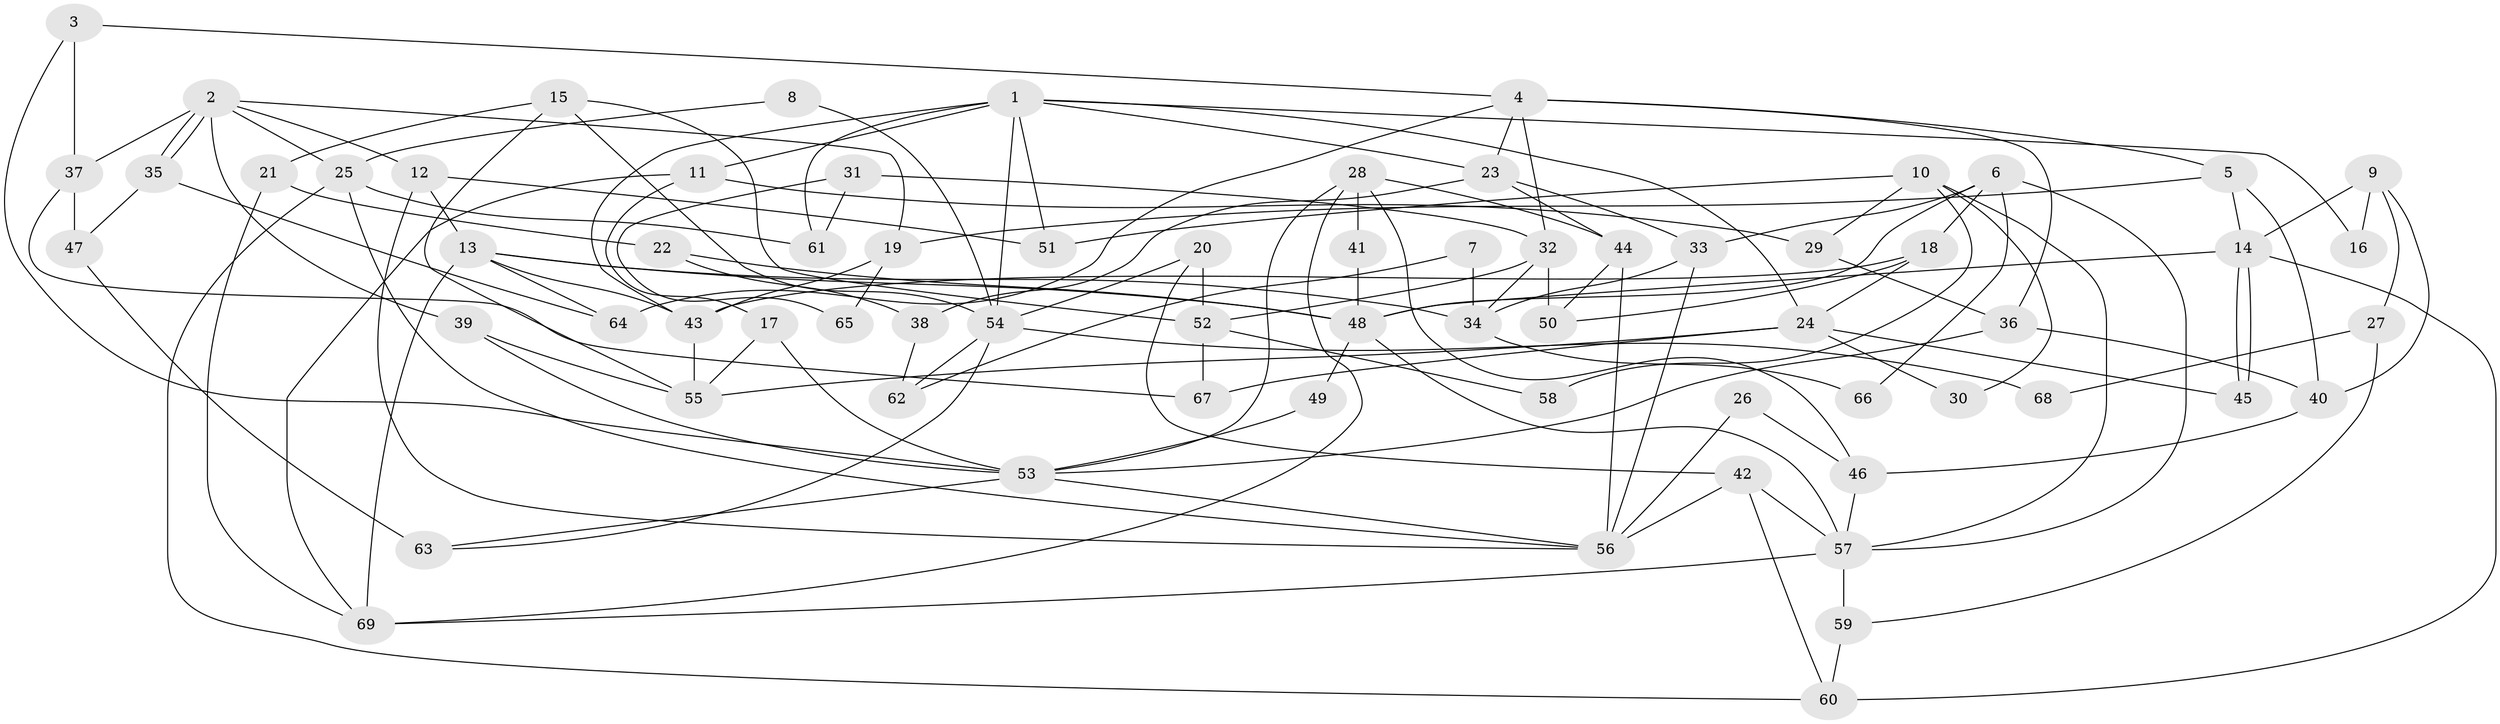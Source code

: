 // Generated by graph-tools (version 1.1) at 2025/01/03/09/25 03:01:59]
// undirected, 69 vertices, 138 edges
graph export_dot {
graph [start="1"]
  node [color=gray90,style=filled];
  1;
  2;
  3;
  4;
  5;
  6;
  7;
  8;
  9;
  10;
  11;
  12;
  13;
  14;
  15;
  16;
  17;
  18;
  19;
  20;
  21;
  22;
  23;
  24;
  25;
  26;
  27;
  28;
  29;
  30;
  31;
  32;
  33;
  34;
  35;
  36;
  37;
  38;
  39;
  40;
  41;
  42;
  43;
  44;
  45;
  46;
  47;
  48;
  49;
  50;
  51;
  52;
  53;
  54;
  55;
  56;
  57;
  58;
  59;
  60;
  61;
  62;
  63;
  64;
  65;
  66;
  67;
  68;
  69;
  1 -- 24;
  1 -- 43;
  1 -- 11;
  1 -- 16;
  1 -- 23;
  1 -- 51;
  1 -- 54;
  1 -- 61;
  2 -- 12;
  2 -- 35;
  2 -- 35;
  2 -- 19;
  2 -- 25;
  2 -- 37;
  2 -- 39;
  3 -- 37;
  3 -- 4;
  3 -- 53;
  4 -- 23;
  4 -- 36;
  4 -- 5;
  4 -- 32;
  4 -- 64;
  5 -- 14;
  5 -- 19;
  5 -- 40;
  6 -- 57;
  6 -- 33;
  6 -- 18;
  6 -- 48;
  6 -- 66;
  7 -- 62;
  7 -- 34;
  8 -- 25;
  8 -- 54;
  9 -- 14;
  9 -- 40;
  9 -- 16;
  9 -- 27;
  10 -- 51;
  10 -- 57;
  10 -- 29;
  10 -- 30;
  10 -- 58;
  11 -- 69;
  11 -- 17;
  11 -- 29;
  12 -- 13;
  12 -- 56;
  12 -- 51;
  13 -- 43;
  13 -- 48;
  13 -- 34;
  13 -- 64;
  13 -- 69;
  14 -- 45;
  14 -- 45;
  14 -- 60;
  14 -- 48;
  15 -- 52;
  15 -- 55;
  15 -- 21;
  15 -- 54;
  17 -- 55;
  17 -- 53;
  18 -- 43;
  18 -- 24;
  18 -- 50;
  19 -- 43;
  19 -- 65;
  20 -- 42;
  20 -- 54;
  20 -- 52;
  21 -- 69;
  21 -- 22;
  22 -- 48;
  22 -- 38;
  23 -- 44;
  23 -- 33;
  23 -- 38;
  24 -- 67;
  24 -- 30;
  24 -- 45;
  24 -- 55;
  25 -- 56;
  25 -- 60;
  25 -- 61;
  26 -- 46;
  26 -- 56;
  27 -- 59;
  27 -- 68;
  28 -- 46;
  28 -- 53;
  28 -- 41;
  28 -- 44;
  28 -- 69;
  29 -- 36;
  31 -- 32;
  31 -- 61;
  31 -- 65;
  32 -- 50;
  32 -- 34;
  32 -- 52;
  33 -- 34;
  33 -- 56;
  34 -- 66;
  35 -- 64;
  35 -- 47;
  36 -- 53;
  36 -- 40;
  37 -- 47;
  37 -- 67;
  38 -- 62;
  39 -- 53;
  39 -- 55;
  40 -- 46;
  41 -- 48;
  42 -- 57;
  42 -- 56;
  42 -- 60;
  43 -- 55;
  44 -- 56;
  44 -- 50;
  46 -- 57;
  47 -- 63;
  48 -- 49;
  48 -- 57;
  49 -- 53;
  52 -- 58;
  52 -- 67;
  53 -- 56;
  53 -- 63;
  54 -- 62;
  54 -- 63;
  54 -- 68;
  57 -- 69;
  57 -- 59;
  59 -- 60;
}
